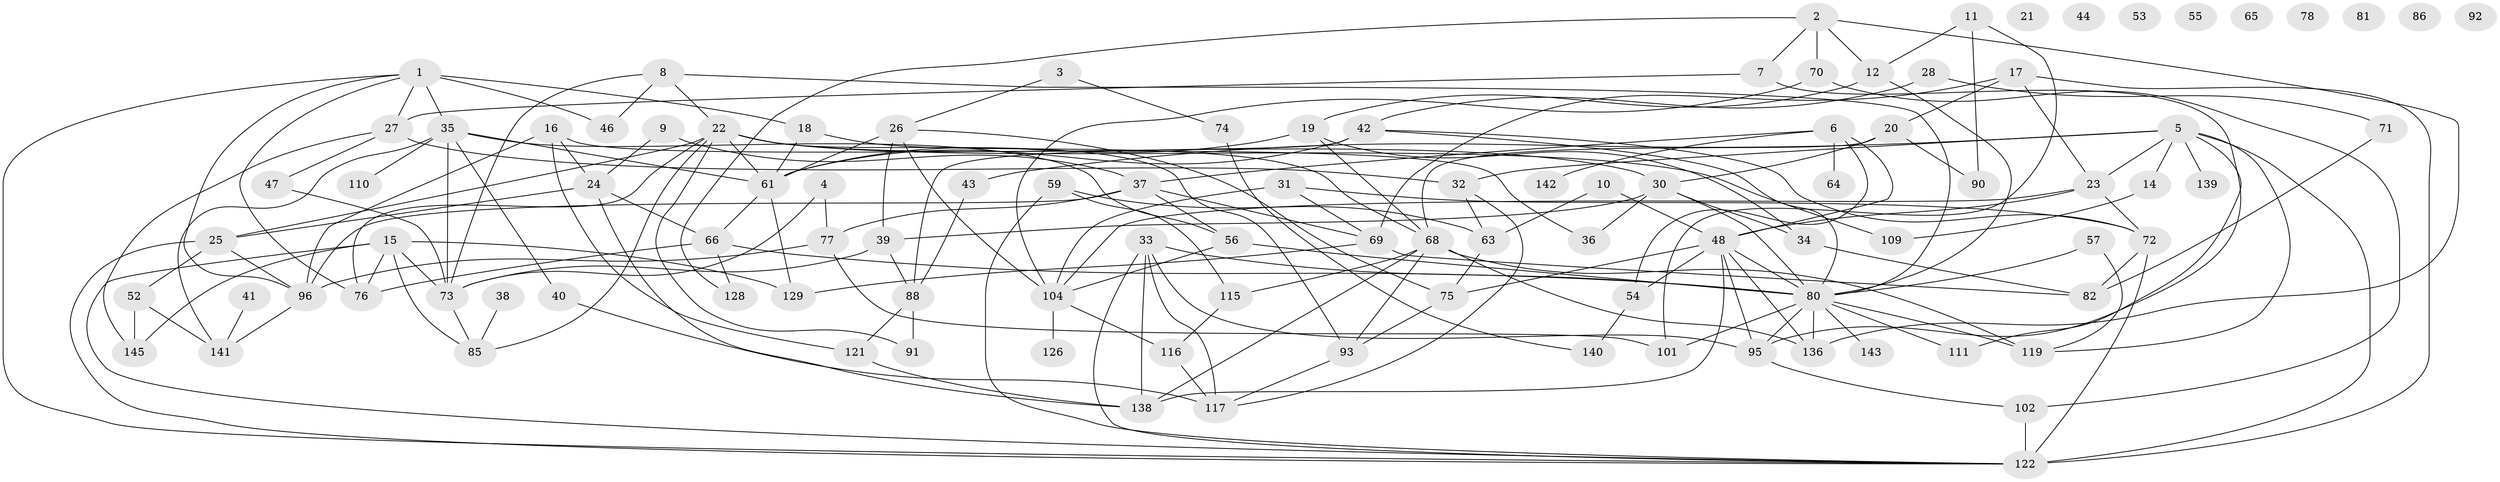 // original degree distribution, {6: 0.047619047619047616, 4: 0.23129251700680273, 2: 0.22448979591836735, 3: 0.19727891156462585, 5: 0.10884353741496598, 1: 0.08843537414965986, 0: 0.061224489795918366, 8: 0.013605442176870748, 9: 0.006802721088435374, 7: 0.02040816326530612}
// Generated by graph-tools (version 1.1) at 2025/41/03/06/25 10:41:24]
// undirected, 103 vertices, 185 edges
graph export_dot {
graph [start="1"]
  node [color=gray90,style=filled];
  1 [super="+79"];
  2 [super="+13"];
  3;
  4;
  5 [super="+98"];
  6 [super="+124"];
  7;
  8;
  9;
  10;
  11;
  12 [super="+50"];
  14;
  15 [super="+89"];
  16;
  17 [super="+108"];
  18 [super="+103"];
  19 [super="+113"];
  20 [super="+83"];
  21;
  22 [super="+120"];
  23;
  24 [super="+29"];
  25 [super="+99"];
  26;
  27 [super="+45"];
  28;
  30 [super="+97"];
  31;
  32;
  33 [super="+49"];
  34 [super="+58"];
  35 [super="+107"];
  36;
  37 [super="+125"];
  38;
  39 [super="+134"];
  40;
  41;
  42 [super="+51"];
  43 [super="+60"];
  44;
  46;
  47;
  48 [super="+106"];
  52;
  53;
  54 [super="+87"];
  55;
  56 [super="+94"];
  57;
  59 [super="+62"];
  61 [super="+137"];
  63 [super="+118"];
  64;
  65;
  66 [super="+67"];
  68;
  69 [super="+84"];
  70;
  71;
  72 [super="+114"];
  73 [super="+133"];
  74;
  75;
  76 [super="+105"];
  77;
  78;
  80 [super="+146"];
  81;
  82;
  85 [super="+123"];
  86;
  88 [super="+100"];
  90;
  91;
  92;
  93;
  95;
  96 [super="+135"];
  101;
  102 [super="+131"];
  104 [super="+112"];
  109;
  110;
  111;
  115 [super="+127"];
  116;
  117 [super="+130"];
  119;
  121;
  122 [super="+132"];
  126;
  128;
  129;
  136;
  138 [super="+144"];
  139;
  140;
  141 [super="+147"];
  142;
  143;
  145;
  1 -- 35;
  1 -- 46 [weight=2];
  1 -- 96;
  1 -- 18;
  1 -- 27;
  1 -- 76;
  1 -- 122;
  2 -- 7;
  2 -- 12;
  2 -- 70 [weight=2];
  2 -- 128;
  2 -- 136;
  3 -- 26;
  3 -- 74;
  4 -- 77;
  4 -- 73;
  5 -- 119;
  5 -- 139;
  5 -- 32;
  5 -- 23;
  5 -- 14;
  5 -- 111;
  5 -- 122;
  5 -- 43;
  6 -- 37;
  6 -- 64;
  6 -- 142;
  6 -- 48;
  6 -- 54;
  7 -- 27;
  7 -- 95;
  8 -- 22;
  8 -- 46;
  8 -- 80;
  8 -- 73;
  9 -- 24;
  9 -- 37;
  10 -- 48;
  10 -- 63;
  11 -- 90;
  11 -- 101;
  11 -- 12;
  12 -- 80;
  12 -- 19;
  14 -- 109;
  15 -- 85;
  15 -- 129;
  15 -- 145;
  15 -- 73;
  15 -- 76;
  15 -- 122;
  16 -- 36;
  16 -- 121;
  16 -- 24;
  16 -- 96;
  17 -- 23;
  17 -- 122;
  17 -- 69;
  17 -- 20;
  18 -- 68;
  18 -- 61;
  19 -- 34;
  19 -- 68;
  19 -- 61;
  20 -- 30;
  20 -- 68;
  20 -- 90;
  22 -- 61;
  22 -- 76;
  22 -- 91;
  22 -- 93;
  22 -- 85;
  22 -- 109;
  22 -- 25;
  22 -- 30;
  23 -- 72;
  23 -- 104;
  23 -- 48;
  24 -- 25;
  24 -- 138;
  24 -- 66;
  25 -- 52;
  25 -- 96;
  25 -- 122;
  26 -- 39;
  26 -- 75;
  26 -- 104 [weight=2];
  26 -- 61;
  27 -- 32;
  27 -- 47;
  27 -- 145;
  28 -- 42;
  28 -- 71;
  30 -- 36;
  30 -- 34;
  30 -- 80;
  30 -- 39;
  31 -- 69;
  31 -- 72;
  31 -- 104;
  32 -- 63;
  32 -- 117;
  33 -- 138;
  33 -- 80;
  33 -- 122;
  33 -- 95;
  33 -- 117;
  34 -- 82;
  35 -- 61;
  35 -- 110;
  35 -- 73;
  35 -- 40;
  35 -- 56;
  35 -- 141;
  37 -- 77;
  37 -- 96;
  37 -- 69;
  37 -- 56;
  38 -- 85;
  39 -- 88;
  39 -- 73;
  40 -- 117;
  41 -- 141;
  42 -- 80;
  42 -- 88;
  42 -- 61;
  42 -- 72;
  43 -- 88;
  47 -- 73;
  48 -- 80;
  48 -- 136;
  48 -- 138;
  48 -- 75;
  48 -- 95;
  48 -- 54;
  52 -- 145;
  52 -- 141;
  54 -- 140;
  56 -- 80;
  56 -- 104;
  57 -- 80;
  57 -- 119;
  59 -- 115;
  59 -- 122;
  59 -- 63;
  61 -- 129;
  61 -- 66 [weight=2];
  63 -- 75;
  66 -- 76;
  66 -- 128;
  66 -- 80;
  68 -- 93;
  68 -- 119;
  68 -- 136;
  68 -- 138;
  68 -- 115;
  69 -- 129;
  69 -- 82;
  70 -- 104;
  70 -- 102;
  71 -- 82;
  72 -- 82;
  72 -- 122 [weight=3];
  73 -- 85;
  74 -- 140;
  75 -- 93;
  77 -- 96;
  77 -- 101;
  80 -- 95;
  80 -- 136;
  80 -- 143;
  80 -- 101;
  80 -- 111;
  80 -- 119;
  88 -- 121;
  88 -- 91;
  93 -- 117;
  95 -- 102;
  96 -- 141;
  102 -- 122;
  104 -- 126;
  104 -- 116;
  115 -- 116;
  116 -- 117;
  121 -- 138;
}
